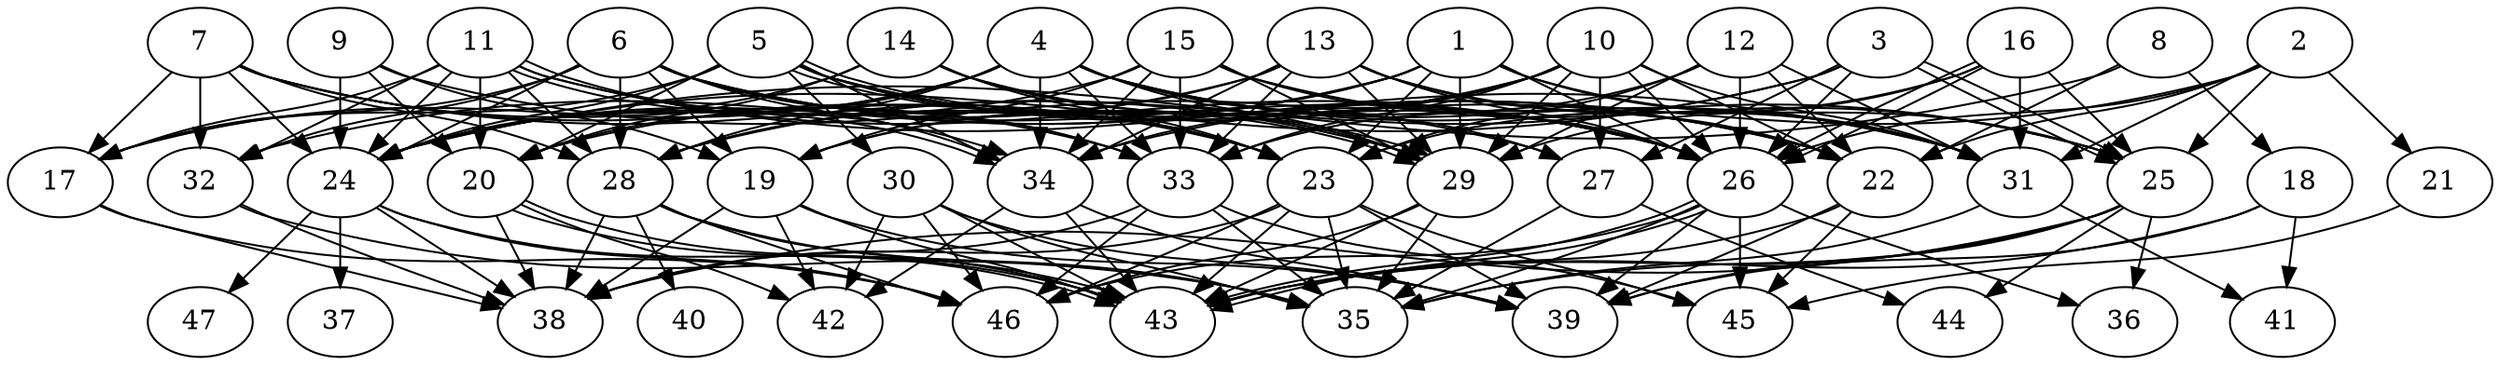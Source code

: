 // DAG (tier=3-complex, mode=data, n=47, ccr=0.503, fat=0.800, density=0.782, regular=0.259, jump=0.251, mindata=4194304, maxdata=33554432)
// DAG automatically generated by daggen at Sun Aug 24 16:33:35 2025
// /home/ermia/Project/Environments/daggen/bin/daggen --dot --ccr 0.503 --fat 0.800 --regular 0.259 --density 0.782 --jump 0.251 --mindata 4194304 --maxdata 33554432 -n 47 
digraph G {
  1 [size="5764876887968980992", alpha="0.15", expect_size="2882438443984490496"]
  1 -> 19 [size ="3239359973163008"]
  1 -> 23 [size ="3239359973163008"]
  1 -> 25 [size ="3239359973163008"]
  1 -> 26 [size ="3239359973163008"]
  1 -> 28 [size ="3239359973163008"]
  1 -> 29 [size ="3239359973163008"]
  1 -> 31 [size ="3239359973163008"]
  1 -> 32 [size ="3239359973163008"]
  2 [size="6354355643011645308928", alpha="0.07", expect_size="3177177821505822654464"]
  2 -> 21 [size ="2744549063524352"]
  2 -> 22 [size ="2744549063524352"]
  2 -> 25 [size ="2744549063524352"]
  2 -> 26 [size ="2744549063524352"]
  2 -> 31 [size ="2744549063524352"]
  2 -> 34 [size ="2744549063524352"]
  3 [size="27375687517179536", alpha="0.00", expect_size="13687843758589768"]
  3 -> 24 [size ="858435247669248"]
  3 -> 25 [size ="858435247669248"]
  3 -> 25 [size ="858435247669248"]
  3 -> 26 [size ="858435247669248"]
  3 -> 27 [size ="858435247669248"]
  3 -> 28 [size ="858435247669248"]
  4 [size="6817289699043743629312", alpha="0.07", expect_size="3408644849521871814656"]
  4 -> 17 [size ="2876279946739712"]
  4 -> 20 [size ="2876279946739712"]
  4 -> 22 [size ="2876279946739712"]
  4 -> 24 [size ="2876279946739712"]
  4 -> 25 [size ="2876279946739712"]
  4 -> 27 [size ="2876279946739712"]
  4 -> 28 [size ="2876279946739712"]
  4 -> 29 [size ="2876279946739712"]
  4 -> 31 [size ="2876279946739712"]
  4 -> 33 [size ="2876279946739712"]
  4 -> 34 [size ="2876279946739712"]
  5 [size="20914271366572852", alpha="0.17", expect_size="10457135683286426"]
  5 -> 17 [size ="1274276741120000"]
  5 -> 20 [size ="1274276741120000"]
  5 -> 22 [size ="1274276741120000"]
  5 -> 23 [size ="1274276741120000"]
  5 -> 24 [size ="1274276741120000"]
  5 -> 26 [size ="1274276741120000"]
  5 -> 29 [size ="1274276741120000"]
  5 -> 29 [size ="1274276741120000"]
  5 -> 30 [size ="1274276741120000"]
  5 -> 34 [size ="1274276741120000"]
  6 [size="337107595155235776", alpha="0.00", expect_size="168553797577617888"]
  6 -> 17 [size ="7326440852815872"]
  6 -> 19 [size ="7326440852815872"]
  6 -> 22 [size ="7326440852815872"]
  6 -> 23 [size ="7326440852815872"]
  6 -> 24 [size ="7326440852815872"]
  6 -> 26 [size ="7326440852815872"]
  6 -> 28 [size ="7326440852815872"]
  6 -> 32 [size ="7326440852815872"]
  6 -> 33 [size ="7326440852815872"]
  6 -> 34 [size ="7326440852815872"]
  7 [size="8570621731058745344000", alpha="0.13", expect_size="4285310865529372672000"]
  7 -> 17 [size ="3350411922636800"]
  7 -> 23 [size ="3350411922636800"]
  7 -> 24 [size ="3350411922636800"]
  7 -> 28 [size ="3350411922636800"]
  7 -> 29 [size ="3350411922636800"]
  7 -> 32 [size ="3350411922636800"]
  7 -> 33 [size ="3350411922636800"]
  8 [size="752879582451330973696", alpha="0.14", expect_size="376439791225665486848"]
  8 -> 18 [size ="662074711605248"]
  8 -> 22 [size ="662074711605248"]
  8 -> 24 [size ="662074711605248"]
  9 [size="18035517380146233344000", alpha="0.05", expect_size="9017758690073116672000"]
  9 -> 19 [size ="5501853945036800"]
  9 -> 20 [size ="5501853945036800"]
  9 -> 24 [size ="5501853945036800"]
  9 -> 27 [size ="5501853945036800"]
  10 [size="481088254510515617792", alpha="0.07", expect_size="240544127255257808896"]
  10 -> 19 [size ="491179036639232"]
  10 -> 20 [size ="491179036639232"]
  10 -> 22 [size ="491179036639232"]
  10 -> 26 [size ="491179036639232"]
  10 -> 27 [size ="491179036639232"]
  10 -> 29 [size ="491179036639232"]
  10 -> 31 [size ="491179036639232"]
  10 -> 33 [size ="491179036639232"]
  10 -> 34 [size ="491179036639232"]
  11 [size="1457557440971104512", alpha="0.15", expect_size="728778720485552256"]
  11 -> 17 [size ="1098615187570688"]
  11 -> 20 [size ="1098615187570688"]
  11 -> 24 [size ="1098615187570688"]
  11 -> 26 [size ="1098615187570688"]
  11 -> 28 [size ="1098615187570688"]
  11 -> 31 [size ="1098615187570688"]
  11 -> 32 [size ="1098615187570688"]
  11 -> 34 [size ="1098615187570688"]
  11 -> 34 [size ="1098615187570688"]
  12 [size="24098099336464696", alpha="0.09", expect_size="12049049668232348"]
  12 -> 22 [size ="730219098931200"]
  12 -> 23 [size ="730219098931200"]
  12 -> 26 [size ="730219098931200"]
  12 -> 29 [size ="730219098931200"]
  12 -> 31 [size ="730219098931200"]
  12 -> 33 [size ="730219098931200"]
  13 [size="10235093395392690126848", alpha="0.10", expect_size="5117546697696345063424"]
  13 -> 22 [size ="3771243085955072"]
  13 -> 24 [size ="3771243085955072"]
  13 -> 26 [size ="3771243085955072"]
  13 -> 28 [size ="3771243085955072"]
  13 -> 29 [size ="3771243085955072"]
  13 -> 31 [size ="3771243085955072"]
  13 -> 33 [size ="3771243085955072"]
  13 -> 34 [size ="3771243085955072"]
  14 [size="97984513034928912", alpha="0.05", expect_size="48992256517464456"]
  14 -> 20 [size ="4605444450418688"]
  14 -> 23 [size ="4605444450418688"]
  14 -> 24 [size ="4605444450418688"]
  14 -> 26 [size ="4605444450418688"]
  14 -> 29 [size ="4605444450418688"]
  15 [size="259307277779012896", alpha="0.04", expect_size="129653638889506448"]
  15 -> 19 [size ="233772393955328"]
  15 -> 24 [size ="233772393955328"]
  15 -> 25 [size ="233772393955328"]
  15 -> 26 [size ="233772393955328"]
  15 -> 29 [size ="233772393955328"]
  15 -> 33 [size ="233772393955328"]
  15 -> 34 [size ="233772393955328"]
  16 [size="3476834138762444800", alpha="0.06", expect_size="1738417069381222400"]
  16 -> 23 [size ="3198935128604672"]
  16 -> 25 [size ="3198935128604672"]
  16 -> 26 [size ="3198935128604672"]
  16 -> 26 [size ="3198935128604672"]
  16 -> 29 [size ="3198935128604672"]
  16 -> 31 [size ="3198935128604672"]
  17 [size="1754216523545441792", alpha="0.08", expect_size="877108261772720896"]
  17 -> 38 [size ="1329239898980352"]
  17 -> 46 [size ="1329239898980352"]
  18 [size="9980817135753866", alpha="0.09", expect_size="4990408567876933"]
  18 -> 39 [size ="744216841945088"]
  18 -> 41 [size ="744216841945088"]
  18 -> 43 [size ="744216841945088"]
  19 [size="5496144417005445840896", alpha="0.13", expect_size="2748072208502722920448"]
  19 -> 38 [size ="2491506803867648"]
  19 -> 39 [size ="2491506803867648"]
  19 -> 42 [size ="2491506803867648"]
  19 -> 43 [size ="2491506803867648"]
  20 [size="8139348544314792738816", alpha="0.03", expect_size="4069674272157396369408"]
  20 -> 38 [size ="3237052560703488"]
  20 -> 42 [size ="3237052560703488"]
  20 -> 43 [size ="3237052560703488"]
  20 -> 43 [size ="3237052560703488"]
  21 [size="48792423485185456", alpha="0.00", expect_size="24396211742592728"]
  21 -> 45 [size ="1545630182801408"]
  22 [size="3082975301882361344", alpha="0.14", expect_size="1541487650941180672"]
  22 -> 39 [size ="4422152015052800"]
  22 -> 43 [size ="4422152015052800"]
  22 -> 45 [size ="4422152015052800"]
  23 [size="4306332538677994979328", alpha="0.19", expect_size="2153166269338997489664"]
  23 -> 35 [size ="2117524103626752"]
  23 -> 38 [size ="2117524103626752"]
  23 -> 39 [size ="2117524103626752"]
  23 -> 43 [size ="2117524103626752"]
  23 -> 45 [size ="2117524103626752"]
  23 -> 46 [size ="2117524103626752"]
  24 [size="5042742373316316160", alpha="0.14", expect_size="2521371186658158080"]
  24 -> 37 [size ="1946273020116992"]
  24 -> 38 [size ="1946273020116992"]
  24 -> 43 [size ="1946273020116992"]
  24 -> 46 [size ="1946273020116992"]
  24 -> 47 [size ="1946273020116992"]
  25 [size="1708192059937773568", alpha="0.07", expect_size="854096029968886784"]
  25 -> 35 [size ="724594839257088"]
  25 -> 36 [size ="724594839257088"]
  25 -> 38 [size ="724594839257088"]
  25 -> 39 [size ="724594839257088"]
  25 -> 43 [size ="724594839257088"]
  25 -> 44 [size ="724594839257088"]
  26 [size="25657423527495648411648", alpha="0.06", expect_size="12828711763747824205824"]
  26 -> 35 [size ="6959296646479872"]
  26 -> 36 [size ="6959296646479872"]
  26 -> 39 [size ="6959296646479872"]
  26 -> 43 [size ="6959296646479872"]
  26 -> 43 [size ="6959296646479872"]
  26 -> 45 [size ="6959296646479872"]
  26 -> 46 [size ="6959296646479872"]
  27 [size="33484088400897348993024", alpha="0.10", expect_size="16742044200448674496512"]
  27 -> 35 [size ="8310917544542208"]
  27 -> 44 [size ="8310917544542208"]
  28 [size="2941930253100796346368", alpha="0.14", expect_size="1470965126550398173184"]
  28 -> 35 [size ="1642523411873792"]
  28 -> 38 [size ="1642523411873792"]
  28 -> 40 [size ="1642523411873792"]
  28 -> 43 [size ="1642523411873792"]
  28 -> 46 [size ="1642523411873792"]
  29 [size="6475259832392526856192", alpha="0.03", expect_size="3237629916196263428096"]
  29 -> 35 [size ="2779253238136832"]
  29 -> 43 [size ="2779253238136832"]
  29 -> 46 [size ="2779253238136832"]
  30 [size="107832294333847072", alpha="0.16", expect_size="53916147166923536"]
  30 -> 35 [size ="1821583677063168"]
  30 -> 39 [size ="1821583677063168"]
  30 -> 42 [size ="1821583677063168"]
  30 -> 43 [size ="1821583677063168"]
  30 -> 46 [size ="1821583677063168"]
  31 [size="168794046292612349952", alpha="0.09", expect_size="84397023146306174976"]
  31 -> 35 [size ="244340093878272"]
  31 -> 41 [size ="244340093878272"]
  32 [size="9633271471856246849536", alpha="0.15", expect_size="4816635735928123424768"]
  32 -> 35 [size ="3621922776547328"]
  32 -> 38 [size ="3621922776547328"]
  33 [size="17134051172725423079424", alpha="0.12", expect_size="8567025586362711539712"]
  33 -> 35 [size ="5316959595921408"]
  33 -> 38 [size ="5316959595921408"]
  33 -> 45 [size ="5316959595921408"]
  33 -> 46 [size ="5316959595921408"]
  34 [size="289197138835813695488", alpha="0.01", expect_size="144598569417906847744"]
  34 -> 39 [size ="349853305536512"]
  34 -> 42 [size ="349853305536512"]
  34 -> 43 [size ="349853305536512"]
  35 [size="32969739190335392710656", alpha="0.06", expect_size="16484869595167696355328"]
  36 [size="144369570957826464", alpha="0.09", expect_size="72184785478913232"]
  37 [size="4840479673906375680", alpha="0.16", expect_size="2420239836953187840"]
  38 [size="112842429229225088", alpha="0.12", expect_size="56421214614612544"]
  39 [size="948697312288549504", alpha="0.16", expect_size="474348656144274752"]
  40 [size="1999553101025035419648", alpha="0.00", expect_size="999776550512517709824"]
  41 [size="3747750958630086639616", alpha="0.09", expect_size="1873875479315043319808"]
  42 [size="7258700493013028864", alpha="0.11", expect_size="3629350246506514432"]
  43 [size="21888010656881536", alpha="0.07", expect_size="10944005328440768"]
  44 [size="2185533260150989824", alpha="0.13", expect_size="1092766630075494912"]
  45 [size="79310078150638448", alpha="0.01", expect_size="39655039075319224"]
  46 [size="62817115761133320", alpha="0.01", expect_size="31408557880566660"]
  47 [size="2918654933215041552384", alpha="0.13", expect_size="1459327466607520776192"]
}